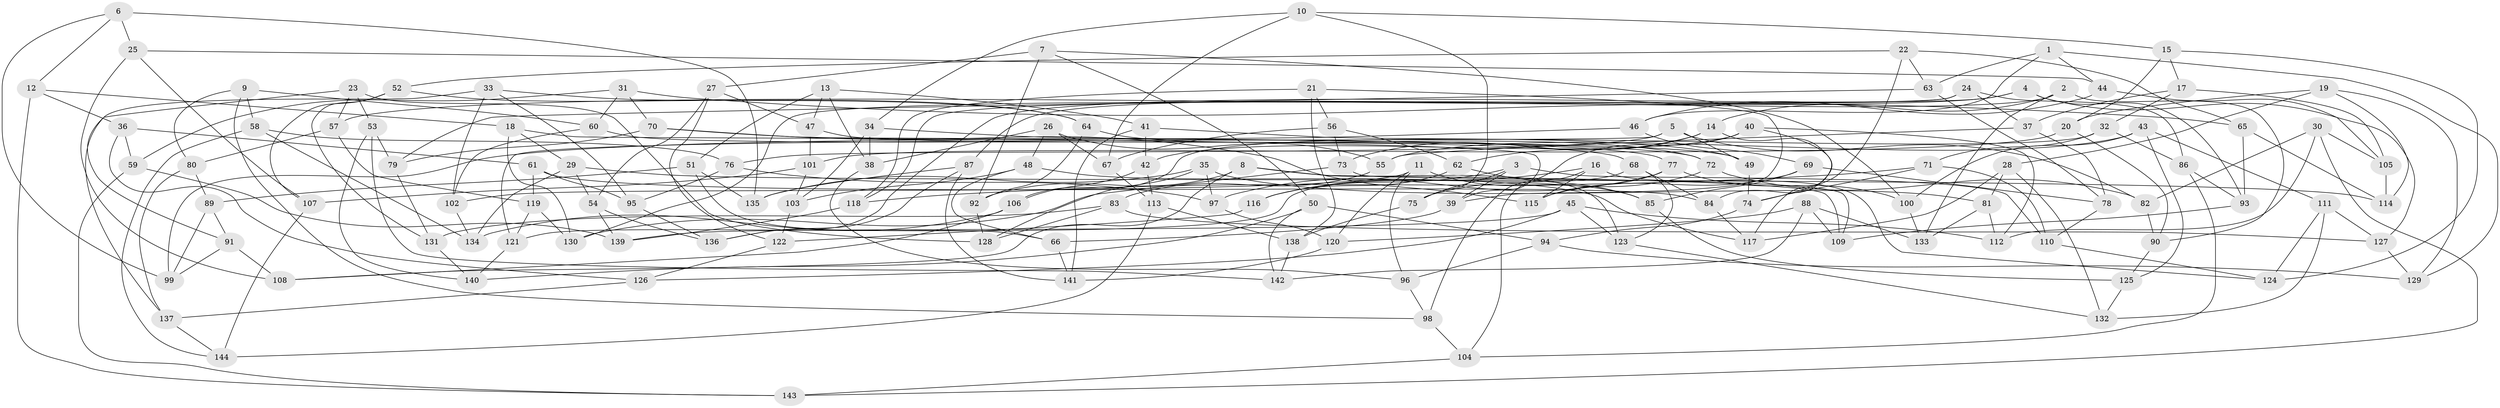 // coarse degree distribution, {6: 0.5434782608695652, 5: 0.021739130434782608, 4: 0.43478260869565216}
// Generated by graph-tools (version 1.1) at 2025/52/02/27/25 19:52:29]
// undirected, 144 vertices, 288 edges
graph export_dot {
graph [start="1"]
  node [color=gray90,style=filled];
  1;
  2;
  3;
  4;
  5;
  6;
  7;
  8;
  9;
  10;
  11;
  12;
  13;
  14;
  15;
  16;
  17;
  18;
  19;
  20;
  21;
  22;
  23;
  24;
  25;
  26;
  27;
  28;
  29;
  30;
  31;
  32;
  33;
  34;
  35;
  36;
  37;
  38;
  39;
  40;
  41;
  42;
  43;
  44;
  45;
  46;
  47;
  48;
  49;
  50;
  51;
  52;
  53;
  54;
  55;
  56;
  57;
  58;
  59;
  60;
  61;
  62;
  63;
  64;
  65;
  66;
  67;
  68;
  69;
  70;
  71;
  72;
  73;
  74;
  75;
  76;
  77;
  78;
  79;
  80;
  81;
  82;
  83;
  84;
  85;
  86;
  87;
  88;
  89;
  90;
  91;
  92;
  93;
  94;
  95;
  96;
  97;
  98;
  99;
  100;
  101;
  102;
  103;
  104;
  105;
  106;
  107;
  108;
  109;
  110;
  111;
  112;
  113;
  114;
  115;
  116;
  117;
  118;
  119;
  120;
  121;
  122;
  123;
  124;
  125;
  126;
  127;
  128;
  129;
  130;
  131;
  132;
  133;
  134;
  135;
  136;
  137;
  138;
  139;
  140;
  141;
  142;
  143;
  144;
  1 -- 129;
  1 -- 46;
  1 -- 63;
  1 -- 44;
  2 -- 90;
  2 -- 87;
  2 -- 14;
  2 -- 133;
  3 -- 116;
  3 -- 39;
  3 -- 110;
  3 -- 75;
  4 -- 136;
  4 -- 127;
  4 -- 57;
  4 -- 93;
  5 -- 76;
  5 -- 82;
  5 -- 49;
  5 -- 121;
  6 -- 12;
  6 -- 135;
  6 -- 25;
  6 -- 99;
  7 -- 100;
  7 -- 50;
  7 -- 27;
  7 -- 92;
  8 -- 109;
  8 -- 123;
  8 -- 92;
  8 -- 108;
  9 -- 80;
  9 -- 98;
  9 -- 60;
  9 -- 58;
  10 -- 75;
  10 -- 15;
  10 -- 34;
  10 -- 67;
  11 -- 85;
  11 -- 120;
  11 -- 96;
  11 -- 102;
  12 -- 36;
  12 -- 18;
  12 -- 143;
  13 -- 51;
  13 -- 38;
  13 -- 41;
  13 -- 47;
  14 -- 117;
  14 -- 62;
  14 -- 73;
  15 -- 124;
  15 -- 20;
  15 -- 17;
  16 -- 115;
  16 -- 116;
  16 -- 104;
  16 -- 124;
  17 -- 32;
  17 -- 37;
  17 -- 105;
  18 -- 39;
  18 -- 29;
  18 -- 130;
  19 -- 114;
  19 -- 129;
  19 -- 20;
  19 -- 28;
  20 -- 90;
  20 -- 101;
  21 -- 138;
  21 -- 56;
  21 -- 39;
  21 -- 118;
  22 -- 74;
  22 -- 65;
  22 -- 63;
  22 -- 52;
  23 -- 128;
  23 -- 91;
  23 -- 57;
  23 -- 53;
  24 -- 86;
  24 -- 37;
  24 -- 118;
  24 -- 130;
  25 -- 44;
  25 -- 108;
  25 -- 107;
  26 -- 38;
  26 -- 55;
  26 -- 48;
  26 -- 67;
  27 -- 54;
  27 -- 47;
  27 -- 122;
  28 -- 81;
  28 -- 132;
  28 -- 117;
  29 -- 54;
  29 -- 134;
  29 -- 114;
  30 -- 112;
  30 -- 143;
  30 -- 105;
  30 -- 82;
  31 -- 59;
  31 -- 65;
  31 -- 70;
  31 -- 60;
  32 -- 106;
  32 -- 86;
  32 -- 71;
  33 -- 137;
  33 -- 95;
  33 -- 102;
  33 -- 64;
  34 -- 38;
  34 -- 72;
  34 -- 103;
  35 -- 128;
  35 -- 81;
  35 -- 135;
  35 -- 97;
  36 -- 61;
  36 -- 126;
  36 -- 59;
  37 -- 55;
  37 -- 78;
  38 -- 96;
  39 -- 66;
  40 -- 84;
  40 -- 42;
  40 -- 112;
  40 -- 98;
  41 -- 42;
  41 -- 49;
  41 -- 141;
  42 -- 113;
  42 -- 106;
  43 -- 111;
  43 -- 125;
  43 -- 100;
  43 -- 55;
  44 -- 105;
  44 -- 46;
  45 -- 139;
  45 -- 126;
  45 -- 123;
  45 -- 112;
  46 -- 69;
  46 -- 99;
  47 -- 49;
  47 -- 101;
  48 -- 66;
  48 -- 103;
  48 -- 117;
  49 -- 74;
  50 -- 142;
  50 -- 94;
  50 -- 140;
  51 -- 66;
  51 -- 135;
  51 -- 89;
  52 -- 107;
  52 -- 131;
  52 -- 64;
  53 -- 142;
  53 -- 79;
  53 -- 140;
  54 -- 136;
  54 -- 139;
  55 -- 83;
  56 -- 73;
  56 -- 67;
  56 -- 62;
  57 -- 119;
  57 -- 80;
  58 -- 76;
  58 -- 144;
  58 -- 134;
  59 -- 139;
  59 -- 143;
  60 -- 102;
  60 -- 68;
  61 -- 84;
  61 -- 95;
  61 -- 119;
  62 -- 85;
  62 -- 116;
  63 -- 78;
  63 -- 79;
  64 -- 92;
  64 -- 72;
  65 -- 114;
  65 -- 93;
  66 -- 141;
  67 -- 113;
  68 -- 84;
  68 -- 121;
  68 -- 123;
  69 -- 85;
  69 -- 115;
  69 -- 78;
  70 -- 79;
  70 -- 77;
  70 -- 115;
  71 -- 110;
  71 -- 74;
  71 -- 118;
  72 -- 75;
  72 -- 82;
  73 -- 130;
  73 -- 109;
  74 -- 94;
  75 -- 138;
  76 -- 97;
  76 -- 95;
  77 -- 115;
  77 -- 97;
  77 -- 100;
  78 -- 110;
  79 -- 131;
  80 -- 137;
  80 -- 89;
  81 -- 112;
  81 -- 133;
  82 -- 90;
  83 -- 128;
  83 -- 127;
  83 -- 131;
  84 -- 117;
  85 -- 125;
  86 -- 93;
  86 -- 104;
  87 -- 135;
  87 -- 141;
  87 -- 136;
  88 -- 120;
  88 -- 109;
  88 -- 133;
  88 -- 142;
  89 -- 99;
  89 -- 91;
  90 -- 125;
  91 -- 99;
  91 -- 108;
  92 -- 128;
  93 -- 109;
  94 -- 96;
  94 -- 129;
  95 -- 136;
  96 -- 98;
  97 -- 120;
  98 -- 104;
  100 -- 133;
  101 -- 103;
  101 -- 107;
  102 -- 134;
  103 -- 122;
  104 -- 143;
  105 -- 114;
  106 -- 134;
  106 -- 108;
  107 -- 144;
  110 -- 124;
  111 -- 127;
  111 -- 132;
  111 -- 124;
  113 -- 138;
  113 -- 144;
  116 -- 122;
  118 -- 139;
  119 -- 130;
  119 -- 121;
  120 -- 141;
  121 -- 140;
  122 -- 126;
  123 -- 132;
  125 -- 132;
  126 -- 137;
  127 -- 129;
  131 -- 140;
  137 -- 144;
  138 -- 142;
}
